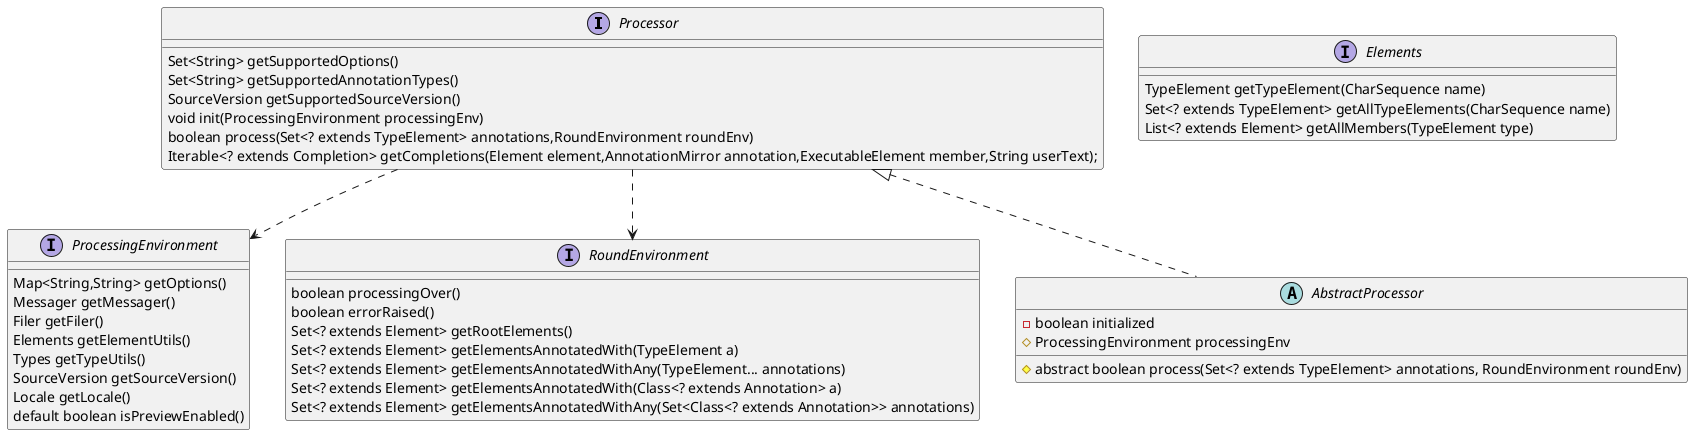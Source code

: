 @@startuml processor-class
interface Processor{
    Set<String> getSupportedOptions()
    Set<String> getSupportedAnnotationTypes()
    SourceVersion getSupportedSourceVersion()
    void init(ProcessingEnvironment processingEnv)
    boolean process(Set<? extends TypeElement> annotations,RoundEnvironment roundEnv)
    Iterable<? extends Completion> getCompletions(Element element,AnnotationMirror annotation,ExecutableElement member,String userText);
}
Processor ..> ProcessingEnvironment
Processor ..> RoundEnvironment
interface ProcessingEnvironment{
    Map<String,String> getOptions()
    Messager getMessager()
    Filer getFiler()
    Elements getElementUtils()
    Types getTypeUtils()
    SourceVersion getSourceVersion()
    Locale getLocale()
    default boolean isPreviewEnabled()
}
abstract class AbstractProcessor implements Processor {
    - boolean initialized
    # ProcessingEnvironment processingEnv

    # abstract boolean process(Set<? extends TypeElement> annotations, RoundEnvironment roundEnv)
}


interface RoundEnvironment{
    boolean processingOver()
    boolean errorRaised()
    Set<? extends Element> getRootElements()
    Set<? extends Element> getElementsAnnotatedWith(TypeElement a)
    Set<? extends Element> getElementsAnnotatedWithAny(TypeElement... annotations)
    Set<? extends Element> getElementsAnnotatedWith(Class<? extends Annotation> a)
    Set<? extends Element> getElementsAnnotatedWithAny(Set<Class<? extends Annotation>> annotations)
}

interface Elements{
    TypeElement getTypeElement(CharSequence name)
    Set<? extends TypeElement> getAllTypeElements(CharSequence name)
    List<? extends Element> getAllMembers(TypeElement type)
}


@@enduml